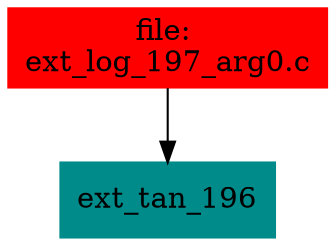 digraph G {
node [shape=box]

0 [label="file: 
ext_log_197_arg0.c",color=red, style=filled]
1 [label="ext_tan_196",color=cyan4, style=filled]
0 -> 1


}

